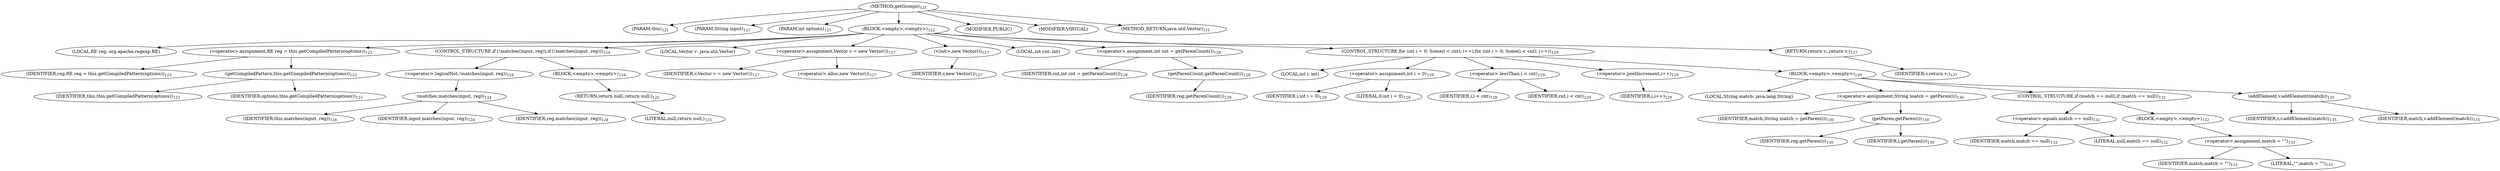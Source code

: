 digraph "getGroups" {  
"147" [label = <(METHOD,getGroups)<SUB>121</SUB>> ]
"17" [label = <(PARAM,this)<SUB>121</SUB>> ]
"148" [label = <(PARAM,String input)<SUB>121</SUB>> ]
"149" [label = <(PARAM,int options)<SUB>121</SUB>> ]
"150" [label = <(BLOCK,&lt;empty&gt;,&lt;empty&gt;)<SUB>122</SUB>> ]
"151" [label = <(LOCAL,RE reg: org.apache.regexp.RE)> ]
"152" [label = <(&lt;operator&gt;.assignment,RE reg = this.getCompiledPattern(options))<SUB>123</SUB>> ]
"153" [label = <(IDENTIFIER,reg,RE reg = this.getCompiledPattern(options))<SUB>123</SUB>> ]
"154" [label = <(getCompiledPattern,this.getCompiledPattern(options))<SUB>123</SUB>> ]
"16" [label = <(IDENTIFIER,this,this.getCompiledPattern(options))<SUB>123</SUB>> ]
"155" [label = <(IDENTIFIER,options,this.getCompiledPattern(options))<SUB>123</SUB>> ]
"156" [label = <(CONTROL_STRUCTURE,if (!matches(input, reg)),if (!matches(input, reg)))<SUB>124</SUB>> ]
"157" [label = <(&lt;operator&gt;.logicalNot,!matches(input, reg))<SUB>124</SUB>> ]
"158" [label = <(matches,matches(input, reg))<SUB>124</SUB>> ]
"18" [label = <(IDENTIFIER,this,matches(input, reg))<SUB>124</SUB>> ]
"159" [label = <(IDENTIFIER,input,matches(input, reg))<SUB>124</SUB>> ]
"160" [label = <(IDENTIFIER,reg,matches(input, reg))<SUB>124</SUB>> ]
"161" [label = <(BLOCK,&lt;empty&gt;,&lt;empty&gt;)<SUB>124</SUB>> ]
"162" [label = <(RETURN,return null;,return null;)<SUB>125</SUB>> ]
"163" [label = <(LITERAL,null,return null;)<SUB>125</SUB>> ]
"20" [label = <(LOCAL,Vector v: java.util.Vector)> ]
"164" [label = <(&lt;operator&gt;.assignment,Vector v = new Vector())<SUB>127</SUB>> ]
"165" [label = <(IDENTIFIER,v,Vector v = new Vector())<SUB>127</SUB>> ]
"166" [label = <(&lt;operator&gt;.alloc,new Vector())<SUB>127</SUB>> ]
"167" [label = <(&lt;init&gt;,new Vector())<SUB>127</SUB>> ]
"19" [label = <(IDENTIFIER,v,new Vector())<SUB>127</SUB>> ]
"168" [label = <(LOCAL,int cnt: int)> ]
"169" [label = <(&lt;operator&gt;.assignment,int cnt = getParenCount())<SUB>128</SUB>> ]
"170" [label = <(IDENTIFIER,cnt,int cnt = getParenCount())<SUB>128</SUB>> ]
"171" [label = <(getParenCount,getParenCount())<SUB>128</SUB>> ]
"172" [label = <(IDENTIFIER,reg,getParenCount())<SUB>128</SUB>> ]
"173" [label = <(CONTROL_STRUCTURE,for (int i = 0; Some(i &lt; cnt); i++),for (int i = 0; Some(i &lt; cnt); i++))<SUB>129</SUB>> ]
"174" [label = <(LOCAL,int i: int)> ]
"175" [label = <(&lt;operator&gt;.assignment,int i = 0)<SUB>129</SUB>> ]
"176" [label = <(IDENTIFIER,i,int i = 0)<SUB>129</SUB>> ]
"177" [label = <(LITERAL,0,int i = 0)<SUB>129</SUB>> ]
"178" [label = <(&lt;operator&gt;.lessThan,i &lt; cnt)<SUB>129</SUB>> ]
"179" [label = <(IDENTIFIER,i,i &lt; cnt)<SUB>129</SUB>> ]
"180" [label = <(IDENTIFIER,cnt,i &lt; cnt)<SUB>129</SUB>> ]
"181" [label = <(&lt;operator&gt;.postIncrement,i++)<SUB>129</SUB>> ]
"182" [label = <(IDENTIFIER,i,i++)<SUB>129</SUB>> ]
"183" [label = <(BLOCK,&lt;empty&gt;,&lt;empty&gt;)<SUB>129</SUB>> ]
"184" [label = <(LOCAL,String match: java.lang.String)> ]
"185" [label = <(&lt;operator&gt;.assignment,String match = getParen(i))<SUB>130</SUB>> ]
"186" [label = <(IDENTIFIER,match,String match = getParen(i))<SUB>130</SUB>> ]
"187" [label = <(getParen,getParen(i))<SUB>130</SUB>> ]
"188" [label = <(IDENTIFIER,reg,getParen(i))<SUB>130</SUB>> ]
"189" [label = <(IDENTIFIER,i,getParen(i))<SUB>130</SUB>> ]
"190" [label = <(CONTROL_STRUCTURE,if (match == null),if (match == null))<SUB>132</SUB>> ]
"191" [label = <(&lt;operator&gt;.equals,match == null)<SUB>132</SUB>> ]
"192" [label = <(IDENTIFIER,match,match == null)<SUB>132</SUB>> ]
"193" [label = <(LITERAL,null,match == null)<SUB>132</SUB>> ]
"194" [label = <(BLOCK,&lt;empty&gt;,&lt;empty&gt;)<SUB>132</SUB>> ]
"195" [label = <(&lt;operator&gt;.assignment,match = &quot;&quot;)<SUB>133</SUB>> ]
"196" [label = <(IDENTIFIER,match,match = &quot;&quot;)<SUB>133</SUB>> ]
"197" [label = <(LITERAL,&quot;&quot;,match = &quot;&quot;)<SUB>133</SUB>> ]
"198" [label = <(addElement,v.addElement(match))<SUB>135</SUB>> ]
"199" [label = <(IDENTIFIER,v,v.addElement(match))<SUB>135</SUB>> ]
"200" [label = <(IDENTIFIER,match,v.addElement(match))<SUB>135</SUB>> ]
"201" [label = <(RETURN,return v;,return v;)<SUB>137</SUB>> ]
"202" [label = <(IDENTIFIER,v,return v;)<SUB>137</SUB>> ]
"203" [label = <(MODIFIER,PUBLIC)> ]
"204" [label = <(MODIFIER,VIRTUAL)> ]
"205" [label = <(METHOD_RETURN,java.util.Vector)<SUB>121</SUB>> ]
  "147" -> "17" 
  "147" -> "148" 
  "147" -> "149" 
  "147" -> "150" 
  "147" -> "203" 
  "147" -> "204" 
  "147" -> "205" 
  "150" -> "151" 
  "150" -> "152" 
  "150" -> "156" 
  "150" -> "20" 
  "150" -> "164" 
  "150" -> "167" 
  "150" -> "168" 
  "150" -> "169" 
  "150" -> "173" 
  "150" -> "201" 
  "152" -> "153" 
  "152" -> "154" 
  "154" -> "16" 
  "154" -> "155" 
  "156" -> "157" 
  "156" -> "161" 
  "157" -> "158" 
  "158" -> "18" 
  "158" -> "159" 
  "158" -> "160" 
  "161" -> "162" 
  "162" -> "163" 
  "164" -> "165" 
  "164" -> "166" 
  "167" -> "19" 
  "169" -> "170" 
  "169" -> "171" 
  "171" -> "172" 
  "173" -> "174" 
  "173" -> "175" 
  "173" -> "178" 
  "173" -> "181" 
  "173" -> "183" 
  "175" -> "176" 
  "175" -> "177" 
  "178" -> "179" 
  "178" -> "180" 
  "181" -> "182" 
  "183" -> "184" 
  "183" -> "185" 
  "183" -> "190" 
  "183" -> "198" 
  "185" -> "186" 
  "185" -> "187" 
  "187" -> "188" 
  "187" -> "189" 
  "190" -> "191" 
  "190" -> "194" 
  "191" -> "192" 
  "191" -> "193" 
  "194" -> "195" 
  "195" -> "196" 
  "195" -> "197" 
  "198" -> "199" 
  "198" -> "200" 
  "201" -> "202" 
}
